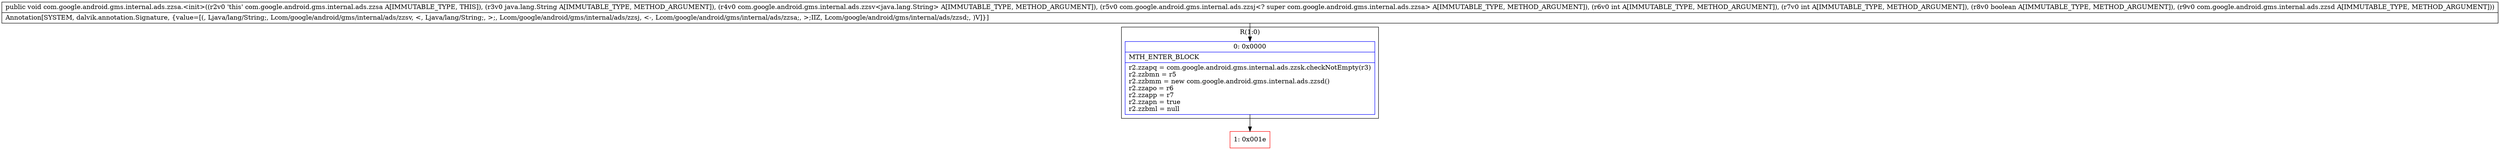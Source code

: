 digraph "CFG forcom.google.android.gms.internal.ads.zzsa.\<init\>(Ljava\/lang\/String;Lcom\/google\/android\/gms\/internal\/ads\/zzsv;Lcom\/google\/android\/gms\/internal\/ads\/zzsj;IIZLcom\/google\/android\/gms\/internal\/ads\/zzsd;)V" {
subgraph cluster_Region_1212551912 {
label = "R(1:0)";
node [shape=record,color=blue];
Node_0 [shape=record,label="{0\:\ 0x0000|MTH_ENTER_BLOCK\l|r2.zzapq = com.google.android.gms.internal.ads.zzsk.checkNotEmpty(r3)\lr2.zzbmn = r5\lr2.zzbmm = new com.google.android.gms.internal.ads.zzsd()\lr2.zzapo = r6\lr2.zzapp = r7\lr2.zzapn = true\lr2.zzbml = null\l}"];
}
Node_1 [shape=record,color=red,label="{1\:\ 0x001e}"];
MethodNode[shape=record,label="{public void com.google.android.gms.internal.ads.zzsa.\<init\>((r2v0 'this' com.google.android.gms.internal.ads.zzsa A[IMMUTABLE_TYPE, THIS]), (r3v0 java.lang.String A[IMMUTABLE_TYPE, METHOD_ARGUMENT]), (r4v0 com.google.android.gms.internal.ads.zzsv\<java.lang.String\> A[IMMUTABLE_TYPE, METHOD_ARGUMENT]), (r5v0 com.google.android.gms.internal.ads.zzsj\<? super com.google.android.gms.internal.ads.zzsa\> A[IMMUTABLE_TYPE, METHOD_ARGUMENT]), (r6v0 int A[IMMUTABLE_TYPE, METHOD_ARGUMENT]), (r7v0 int A[IMMUTABLE_TYPE, METHOD_ARGUMENT]), (r8v0 boolean A[IMMUTABLE_TYPE, METHOD_ARGUMENT]), (r9v0 com.google.android.gms.internal.ads.zzsd A[IMMUTABLE_TYPE, METHOD_ARGUMENT]))  | Annotation[SYSTEM, dalvik.annotation.Signature, \{value=[(, Ljava\/lang\/String;, Lcom\/google\/android\/gms\/internal\/ads\/zzsv, \<, Ljava\/lang\/String;, \>;, Lcom\/google\/android\/gms\/internal\/ads\/zzsj, \<\-, Lcom\/google\/android\/gms\/internal\/ads\/zzsa;, \>;IIZ, Lcom\/google\/android\/gms\/internal\/ads\/zzsd;, )V]\}]\l}"];
MethodNode -> Node_0;
Node_0 -> Node_1;
}

